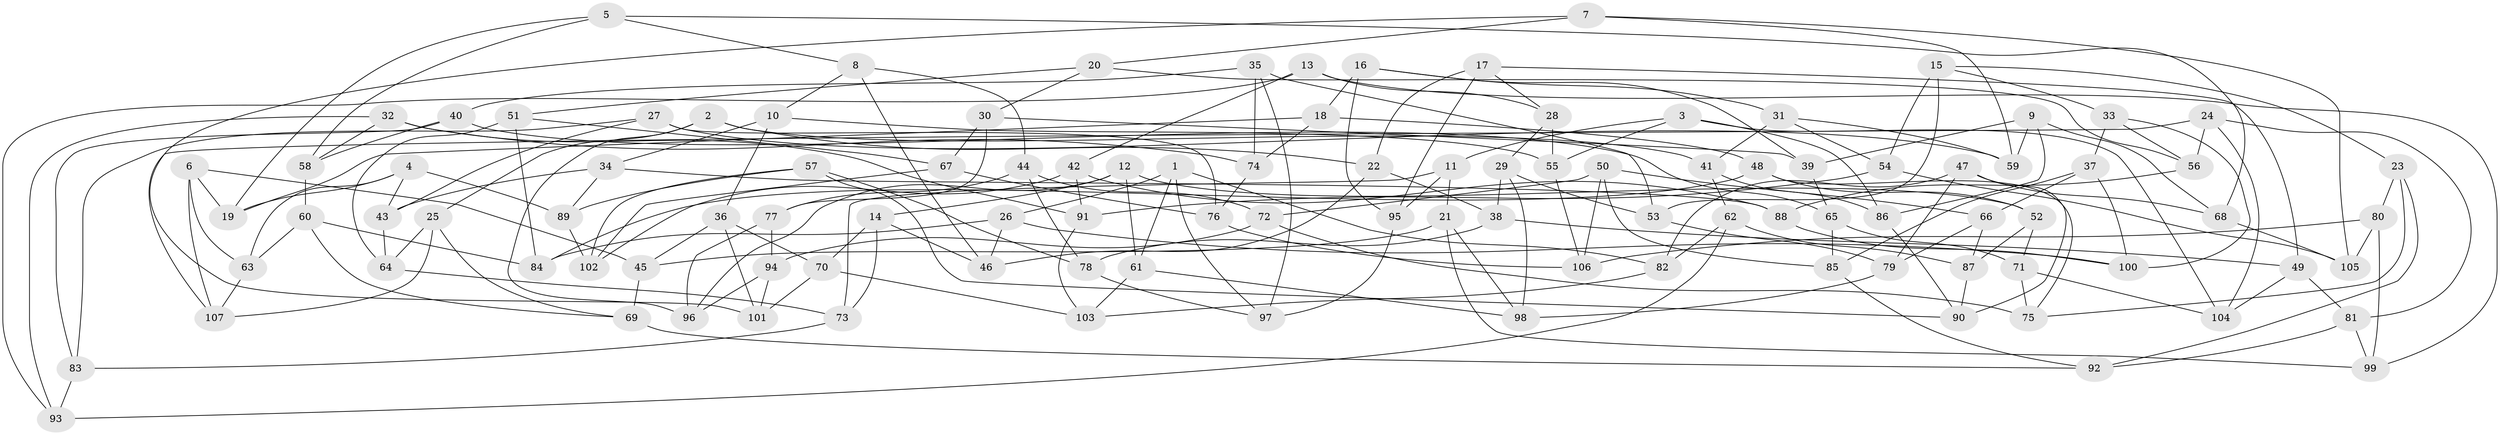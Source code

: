 // coarse degree distribution, {4: 0.703125, 3: 0.0625, 7: 0.015625, 5: 0.09375, 8: 0.015625, 2: 0.015625, 14: 0.015625, 9: 0.015625, 12: 0.03125, 10: 0.015625, 6: 0.015625}
// Generated by graph-tools (version 1.1) at 2025/04/03/04/25 22:04:14]
// undirected, 107 vertices, 214 edges
graph export_dot {
graph [start="1"]
  node [color=gray90,style=filled];
  1;
  2;
  3;
  4;
  5;
  6;
  7;
  8;
  9;
  10;
  11;
  12;
  13;
  14;
  15;
  16;
  17;
  18;
  19;
  20;
  21;
  22;
  23;
  24;
  25;
  26;
  27;
  28;
  29;
  30;
  31;
  32;
  33;
  34;
  35;
  36;
  37;
  38;
  39;
  40;
  41;
  42;
  43;
  44;
  45;
  46;
  47;
  48;
  49;
  50;
  51;
  52;
  53;
  54;
  55;
  56;
  57;
  58;
  59;
  60;
  61;
  62;
  63;
  64;
  65;
  66;
  67;
  68;
  69;
  70;
  71;
  72;
  73;
  74;
  75;
  76;
  77;
  78;
  79;
  80;
  81;
  82;
  83;
  84;
  85;
  86;
  87;
  88;
  89;
  90;
  91;
  92;
  93;
  94;
  95;
  96;
  97;
  98;
  99;
  100;
  101;
  102;
  103;
  104;
  105;
  106;
  107;
  1 -- 82;
  1 -- 61;
  1 -- 26;
  1 -- 97;
  2 -- 22;
  2 -- 41;
  2 -- 96;
  2 -- 25;
  3 -- 104;
  3 -- 11;
  3 -- 86;
  3 -- 55;
  4 -- 19;
  4 -- 89;
  4 -- 63;
  4 -- 43;
  5 -- 58;
  5 -- 19;
  5 -- 68;
  5 -- 8;
  6 -- 63;
  6 -- 45;
  6 -- 107;
  6 -- 19;
  7 -- 101;
  7 -- 20;
  7 -- 105;
  7 -- 59;
  8 -- 10;
  8 -- 44;
  8 -- 46;
  9 -- 68;
  9 -- 59;
  9 -- 39;
  9 -- 86;
  10 -- 55;
  10 -- 36;
  10 -- 34;
  11 -- 95;
  11 -- 73;
  11 -- 21;
  12 -- 14;
  12 -- 52;
  12 -- 96;
  12 -- 61;
  13 -- 28;
  13 -- 99;
  13 -- 93;
  13 -- 42;
  14 -- 70;
  14 -- 73;
  14 -- 46;
  15 -- 53;
  15 -- 54;
  15 -- 23;
  15 -- 33;
  16 -- 18;
  16 -- 39;
  16 -- 95;
  16 -- 31;
  17 -- 22;
  17 -- 28;
  17 -- 49;
  17 -- 95;
  18 -- 48;
  18 -- 74;
  18 -- 19;
  20 -- 56;
  20 -- 51;
  20 -- 30;
  21 -- 45;
  21 -- 99;
  21 -- 98;
  22 -- 46;
  22 -- 38;
  23 -- 92;
  23 -- 80;
  23 -- 75;
  24 -- 107;
  24 -- 81;
  24 -- 56;
  24 -- 104;
  25 -- 64;
  25 -- 107;
  25 -- 69;
  26 -- 100;
  26 -- 84;
  26 -- 46;
  27 -- 43;
  27 -- 76;
  27 -- 59;
  27 -- 83;
  28 -- 29;
  28 -- 55;
  29 -- 53;
  29 -- 38;
  29 -- 98;
  30 -- 39;
  30 -- 67;
  30 -- 77;
  31 -- 54;
  31 -- 41;
  31 -- 59;
  32 -- 91;
  32 -- 58;
  32 -- 74;
  32 -- 93;
  33 -- 37;
  33 -- 56;
  33 -- 100;
  34 -- 43;
  34 -- 88;
  34 -- 89;
  35 -- 40;
  35 -- 74;
  35 -- 97;
  35 -- 53;
  36 -- 70;
  36 -- 101;
  36 -- 45;
  37 -- 85;
  37 -- 100;
  37 -- 66;
  38 -- 49;
  38 -- 78;
  39 -- 65;
  40 -- 65;
  40 -- 83;
  40 -- 58;
  41 -- 86;
  41 -- 62;
  42 -- 88;
  42 -- 102;
  42 -- 91;
  43 -- 64;
  44 -- 77;
  44 -- 72;
  44 -- 78;
  45 -- 69;
  47 -- 79;
  47 -- 90;
  47 -- 82;
  47 -- 68;
  48 -- 75;
  48 -- 84;
  48 -- 52;
  49 -- 104;
  49 -- 81;
  50 -- 85;
  50 -- 72;
  50 -- 66;
  50 -- 106;
  51 -- 67;
  51 -- 84;
  51 -- 64;
  52 -- 71;
  52 -- 87;
  53 -- 79;
  54 -- 91;
  54 -- 105;
  55 -- 106;
  56 -- 88;
  57 -- 102;
  57 -- 89;
  57 -- 90;
  57 -- 78;
  58 -- 60;
  60 -- 84;
  60 -- 69;
  60 -- 63;
  61 -- 103;
  61 -- 98;
  62 -- 93;
  62 -- 82;
  62 -- 87;
  63 -- 107;
  64 -- 73;
  65 -- 85;
  65 -- 71;
  66 -- 79;
  66 -- 87;
  67 -- 76;
  67 -- 102;
  68 -- 105;
  69 -- 92;
  70 -- 103;
  70 -- 101;
  71 -- 75;
  71 -- 104;
  72 -- 94;
  72 -- 75;
  73 -- 83;
  74 -- 76;
  76 -- 106;
  77 -- 94;
  77 -- 96;
  78 -- 97;
  79 -- 98;
  80 -- 99;
  80 -- 105;
  80 -- 106;
  81 -- 92;
  81 -- 99;
  82 -- 103;
  83 -- 93;
  85 -- 92;
  86 -- 90;
  87 -- 90;
  88 -- 100;
  89 -- 102;
  91 -- 103;
  94 -- 96;
  94 -- 101;
  95 -- 97;
}
